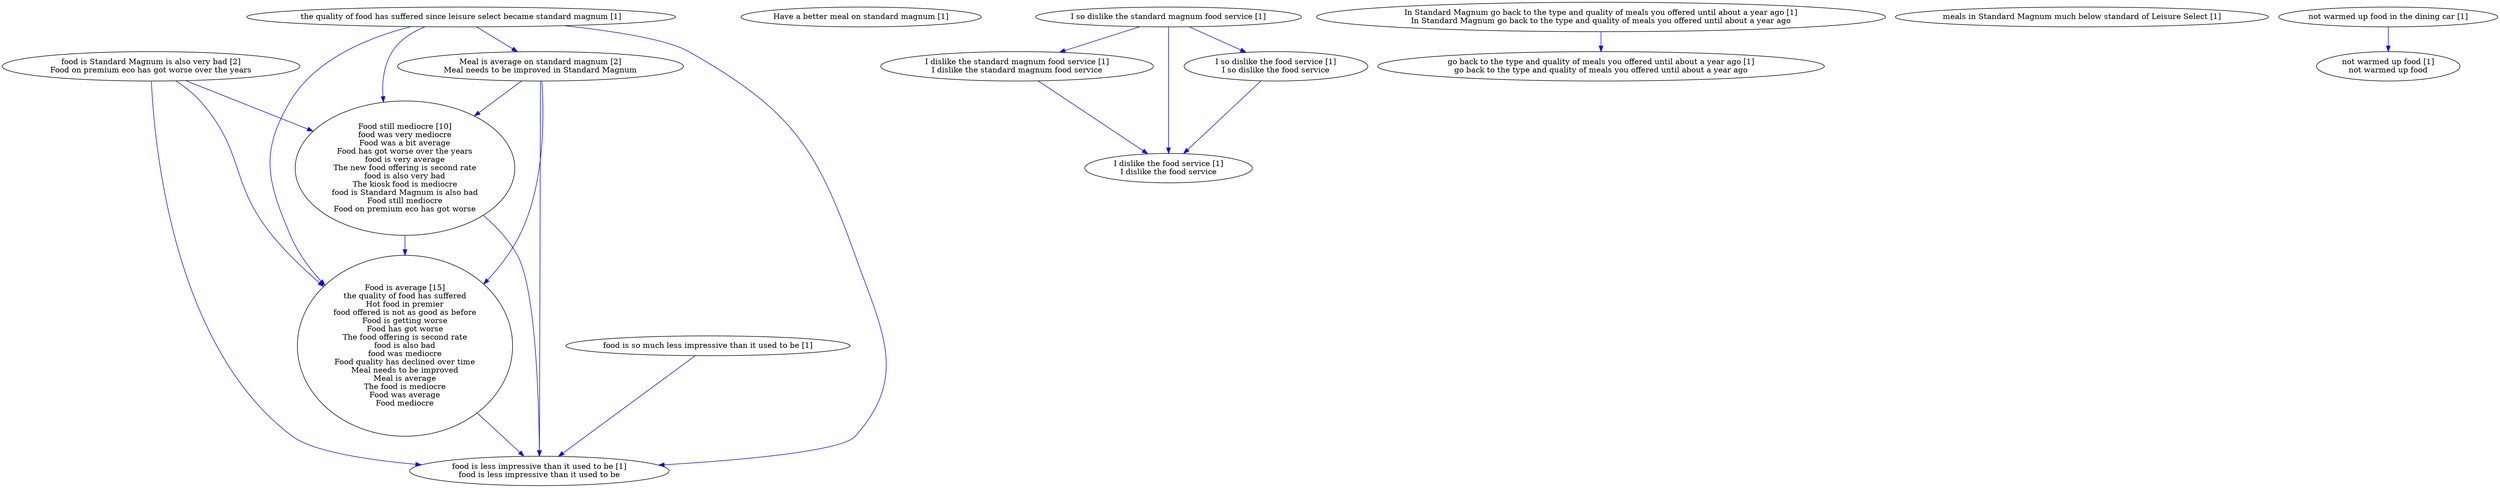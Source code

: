 digraph collapsedGraph {
"Food still mediocre [10]\nfood was very mediocre\nFood was a bit average\nFood has got worse over the years\nfood is very average\nThe new food offering is second rate\nfood is also very bad\nThe kiosk food is mediocre\nfood is Standard Magnum is also bad\nFood still mediocre\nFood on premium eco has got worse""Food is average [15]\nthe quality of food has suffered\nHot food in premier\nfood offered is not as good as before\nFood is getting worse\nFood has got worse\nThe food offering is second rate\nfood is also bad\nfood was mediocre\nFood quality has declined over time\nMeal needs to be improved\nMeal is average\nThe food is mediocre\nFood was average\nFood mediocre""food is Standard Magnum is also very bad [2]\nFood on premium eco has got worse over the years""Meal is average on standard magnum [2]\nMeal needs to be improved in Standard Magnum""Have a better meal on standard magnum [1]""I so dislike the standard magnum food service [1]""I dislike the standard magnum food service [1]\nI dislike the standard magnum food service""I dislike the food service [1]\nI dislike the food service""I so dislike the food service [1]\nI so dislike the food service""In Standard Magnum go back to the type and quality of meals you offered until about a year ago [1]\nIn Standard Magnum go back to the type and quality of meals you offered until about a year ago""go back to the type and quality of meals you offered until about a year ago [1]\ngo back to the type and quality of meals you offered until about a year ago""food is so much less impressive than it used to be [1]""food is less impressive than it used to be [1]\nfood is less impressive than it used to be""meals in Standard Magnum much below standard of Leisure Select [1]""not warmed up food in the dining car [1]""not warmed up food [1]\nnot warmed up food""the quality of food has suffered since leisure select became standard magnum [1]""I so dislike the standard magnum food service [1]" -> "I dislike the standard magnum food service [1]\nI dislike the standard magnum food service" [color=blue]
"I dislike the standard magnum food service [1]\nI dislike the standard magnum food service" -> "I dislike the food service [1]\nI dislike the food service" [color=blue]
"I so dislike the standard magnum food service [1]" -> "I so dislike the food service [1]\nI so dislike the food service" [color=blue]
"I so dislike the food service [1]\nI so dislike the food service" -> "I dislike the food service [1]\nI dislike the food service" [color=blue]
"I so dislike the standard magnum food service [1]" -> "I dislike the food service [1]\nI dislike the food service" [color=blue]
"In Standard Magnum go back to the type and quality of meals you offered until about a year ago [1]\nIn Standard Magnum go back to the type and quality of meals you offered until about a year ago" -> "go back to the type and quality of meals you offered until about a year ago [1]\ngo back to the type and quality of meals you offered until about a year ago" [color=blue]
"food is Standard Magnum is also very bad [2]\nFood on premium eco has got worse over the years" -> "Food still mediocre [10]\nfood was very mediocre\nFood was a bit average\nFood has got worse over the years\nfood is very average\nThe new food offering is second rate\nfood is also very bad\nThe kiosk food is mediocre\nfood is Standard Magnum is also bad\nFood still mediocre\nFood on premium eco has got worse" [color=blue]
"Meal is average on standard magnum [2]\nMeal needs to be improved in Standard Magnum" -> "Food still mediocre [10]\nfood was very mediocre\nFood was a bit average\nFood has got worse over the years\nfood is very average\nThe new food offering is second rate\nfood is also very bad\nThe kiosk food is mediocre\nfood is Standard Magnum is also bad\nFood still mediocre\nFood on premium eco has got worse" [color=blue]
"Food still mediocre [10]\nfood was very mediocre\nFood was a bit average\nFood has got worse over the years\nfood is very average\nThe new food offering is second rate\nfood is also very bad\nThe kiosk food is mediocre\nfood is Standard Magnum is also bad\nFood still mediocre\nFood on premium eco has got worse" -> "Food is average [15]\nthe quality of food has suffered\nHot food in premier\nfood offered is not as good as before\nFood is getting worse\nFood has got worse\nThe food offering is second rate\nfood is also bad\nfood was mediocre\nFood quality has declined over time\nMeal needs to be improved\nMeal is average\nThe food is mediocre\nFood was average\nFood mediocre" [color=blue]
"food is so much less impressive than it used to be [1]" -> "food is less impressive than it used to be [1]\nfood is less impressive than it used to be" [color=blue]
"food is Standard Magnum is also very bad [2]\nFood on premium eco has got worse over the years" -> "food is less impressive than it used to be [1]\nfood is less impressive than it used to be" [color=blue]
"Meal is average on standard magnum [2]\nMeal needs to be improved in Standard Magnum" -> "food is less impressive than it used to be [1]\nfood is less impressive than it used to be" [color=blue]
"food is Standard Magnum is also very bad [2]\nFood on premium eco has got worse over the years" -> "Food is average [15]\nthe quality of food has suffered\nHot food in premier\nfood offered is not as good as before\nFood is getting worse\nFood has got worse\nThe food offering is second rate\nfood is also bad\nfood was mediocre\nFood quality has declined over time\nMeal needs to be improved\nMeal is average\nThe food is mediocre\nFood was average\nFood mediocre" [color=blue]
"Meal is average on standard magnum [2]\nMeal needs to be improved in Standard Magnum" -> "Food is average [15]\nthe quality of food has suffered\nHot food in premier\nfood offered is not as good as before\nFood is getting worse\nFood has got worse\nThe food offering is second rate\nfood is also bad\nfood was mediocre\nFood quality has declined over time\nMeal needs to be improved\nMeal is average\nThe food is mediocre\nFood was average\nFood mediocre" [color=blue]
"Food still mediocre [10]\nfood was very mediocre\nFood was a bit average\nFood has got worse over the years\nfood is very average\nThe new food offering is second rate\nfood is also very bad\nThe kiosk food is mediocre\nfood is Standard Magnum is also bad\nFood still mediocre\nFood on premium eco has got worse" -> "food is less impressive than it used to be [1]\nfood is less impressive than it used to be" [color=blue]
"Food is average [15]\nthe quality of food has suffered\nHot food in premier\nfood offered is not as good as before\nFood is getting worse\nFood has got worse\nThe food offering is second rate\nfood is also bad\nfood was mediocre\nFood quality has declined over time\nMeal needs to be improved\nMeal is average\nThe food is mediocre\nFood was average\nFood mediocre" -> "food is less impressive than it used to be [1]\nfood is less impressive than it used to be" [color=blue]
"not warmed up food in the dining car [1]" -> "not warmed up food [1]\nnot warmed up food" [color=blue]
"the quality of food has suffered since leisure select became standard magnum [1]" -> "Food still mediocre [10]\nfood was very mediocre\nFood was a bit average\nFood has got worse over the years\nfood is very average\nThe new food offering is second rate\nfood is also very bad\nThe kiosk food is mediocre\nfood is Standard Magnum is also bad\nFood still mediocre\nFood on premium eco has got worse" [color=blue]
"the quality of food has suffered since leisure select became standard magnum [1]" -> "Food is average [15]\nthe quality of food has suffered\nHot food in premier\nfood offered is not as good as before\nFood is getting worse\nFood has got worse\nThe food offering is second rate\nfood is also bad\nfood was mediocre\nFood quality has declined over time\nMeal needs to be improved\nMeal is average\nThe food is mediocre\nFood was average\nFood mediocre" [color=blue]
"the quality of food has suffered since leisure select became standard magnum [1]" -> "Meal is average on standard magnum [2]\nMeal needs to be improved in Standard Magnum" [color=blue]
"the quality of food has suffered since leisure select became standard magnum [1]" -> "food is less impressive than it used to be [1]\nfood is less impressive than it used to be" [color=blue]
}